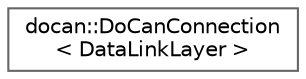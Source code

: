 digraph "Graphical Class Hierarchy"
{
 // LATEX_PDF_SIZE
  bgcolor="transparent";
  edge [fontname=Helvetica,fontsize=10,labelfontname=Helvetica,labelfontsize=10];
  node [fontname=Helvetica,fontsize=10,shape=box,height=0.2,width=0.4];
  rankdir="LR";
  Node0 [id="Node000000",label="docan::DoCanConnection\l\< DataLinkLayer \>",height=0.2,width=0.4,color="grey40", fillcolor="white", style="filled",URL="$d0/dc3/classdocan_1_1DoCanConnection.html",tooltip=" "];
}

